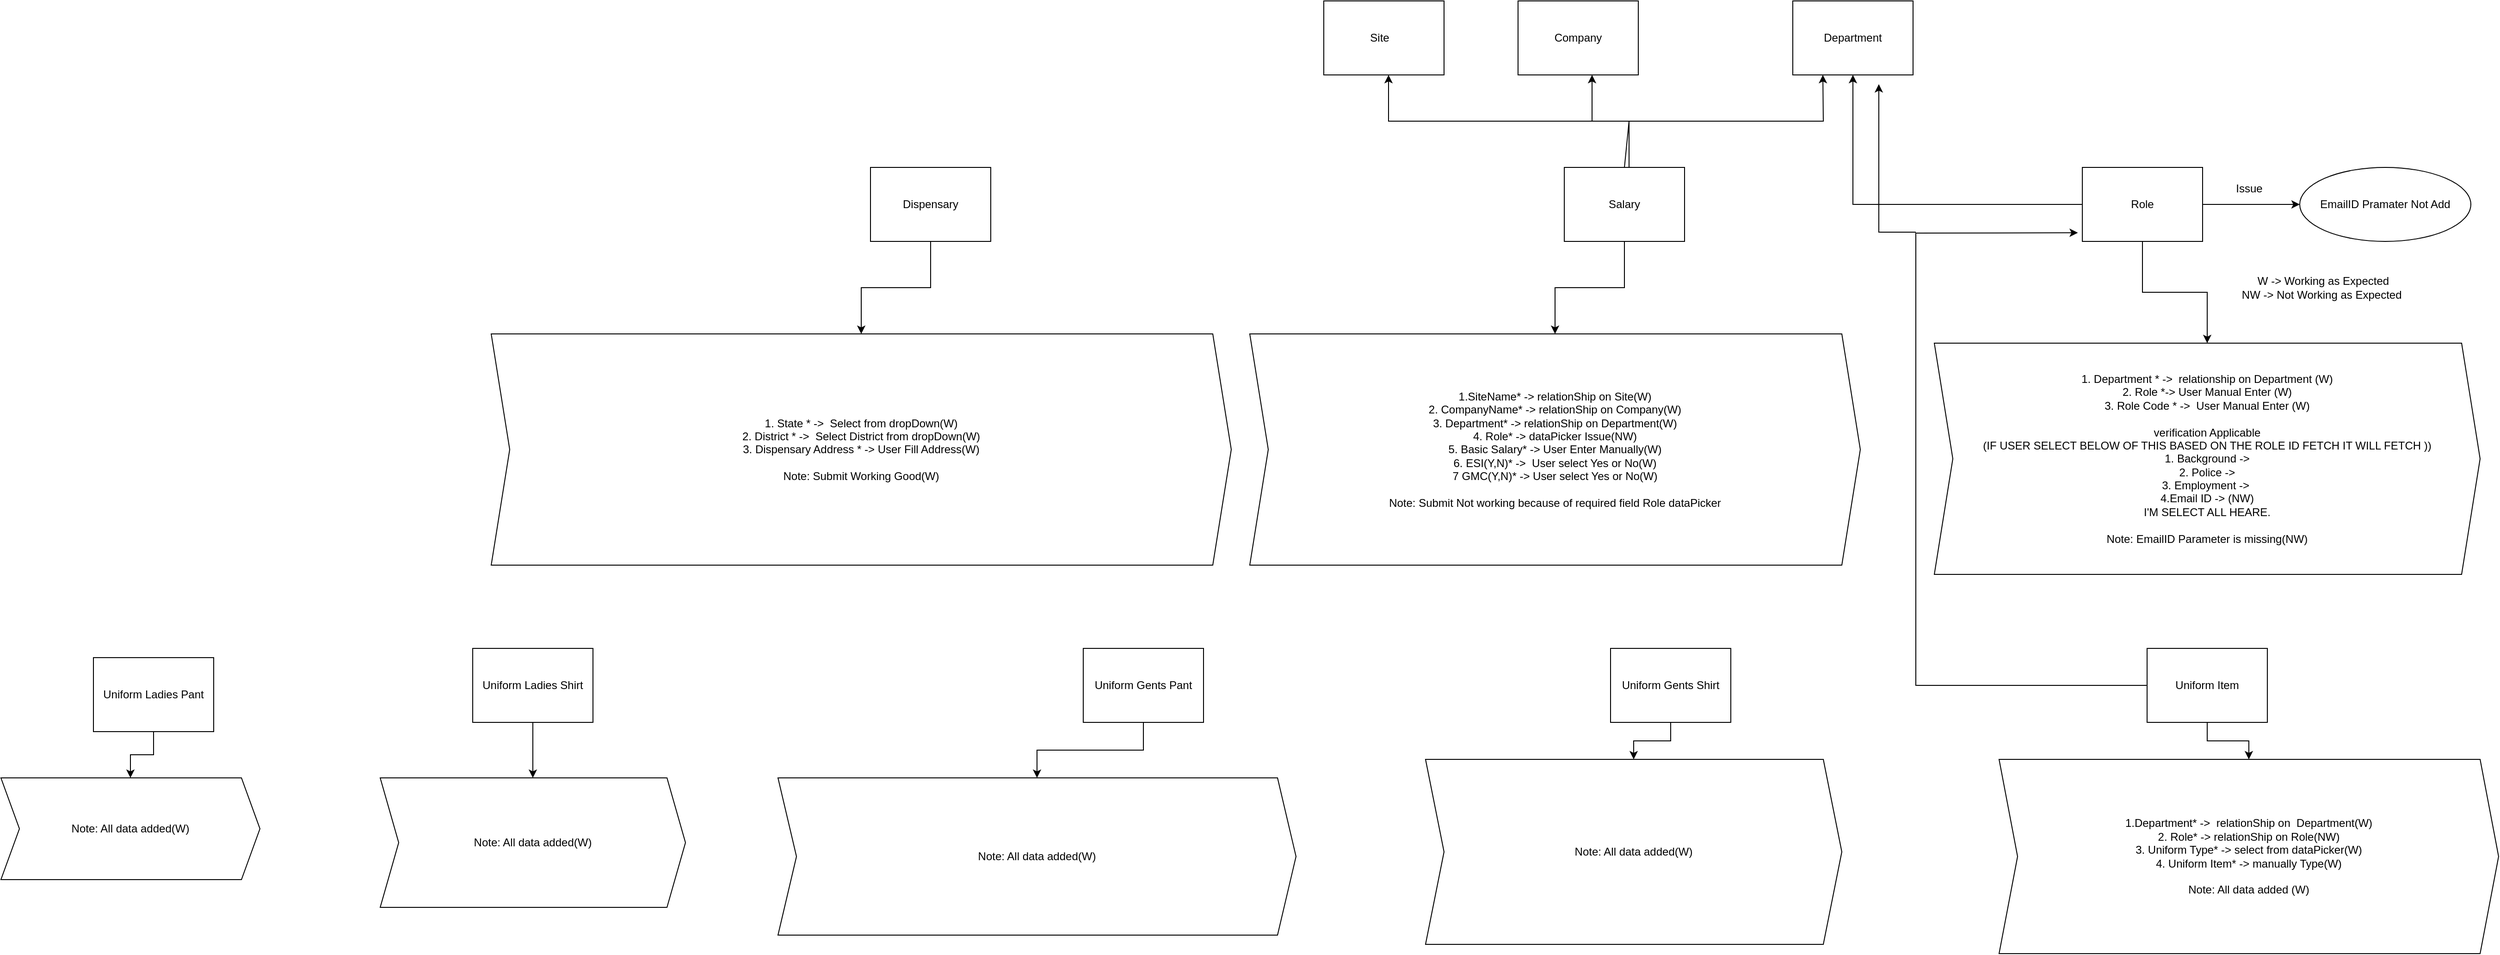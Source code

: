 <mxfile version="21.5.2" type="github">
  <diagram name="Page-1" id="05lEyHZnRJ2rUjq3MMCW">
    <mxGraphModel dx="3774" dy="1351" grid="1" gridSize="10" guides="1" tooltips="1" connect="1" arrows="1" fold="1" page="1" pageScale="1" pageWidth="827" pageHeight="1169" math="0" shadow="0">
      <root>
        <mxCell id="0" />
        <mxCell id="1" parent="0" />
        <mxCell id="I5HfIbf65Nx03JaSf2Iz-13" value="" style="rounded=0;whiteSpace=wrap;html=1;" vertex="1" parent="1">
          <mxGeometry x="190" y="710" width="130" height="80" as="geometry" />
        </mxCell>
        <mxCell id="I5HfIbf65Nx03JaSf2Iz-14" value="Site&lt;br&gt;" style="text;html=1;align=center;verticalAlign=middle;resizable=0;points=[];autosize=1;strokeColor=none;fillColor=none;" vertex="1" parent="1">
          <mxGeometry x="230" y="735" width="40" height="30" as="geometry" />
        </mxCell>
        <mxCell id="I5HfIbf65Nx03JaSf2Iz-17" value="Company" style="rounded=0;whiteSpace=wrap;html=1;" vertex="1" parent="1">
          <mxGeometry x="400" y="710" width="130" height="80" as="geometry" />
        </mxCell>
        <mxCell id="I5HfIbf65Nx03JaSf2Iz-26" value="Department" style="rounded=0;whiteSpace=wrap;html=1;" vertex="1" parent="1">
          <mxGeometry x="697" y="710" width="130" height="80" as="geometry" />
        </mxCell>
        <mxCell id="I5HfIbf65Nx03JaSf2Iz-34" value="" style="edgeStyle=orthogonalEdgeStyle;rounded=0;orthogonalLoop=1;jettySize=auto;html=1;" edge="1" parent="1" source="I5HfIbf65Nx03JaSf2Iz-29" target="I5HfIbf65Nx03JaSf2Iz-33">
          <mxGeometry relative="1" as="geometry" />
        </mxCell>
        <mxCell id="I5HfIbf65Nx03JaSf2Iz-37" value="" style="edgeStyle=orthogonalEdgeStyle;rounded=0;orthogonalLoop=1;jettySize=auto;html=1;" edge="1" parent="1" source="I5HfIbf65Nx03JaSf2Iz-29" target="I5HfIbf65Nx03JaSf2Iz-36">
          <mxGeometry relative="1" as="geometry" />
        </mxCell>
        <mxCell id="I5HfIbf65Nx03JaSf2Iz-29" value="Role" style="rounded=0;whiteSpace=wrap;html=1;" vertex="1" parent="1">
          <mxGeometry x="1010" y="890" width="130" height="80" as="geometry" />
        </mxCell>
        <mxCell id="I5HfIbf65Nx03JaSf2Iz-30" value="" style="endArrow=classic;html=1;rounded=0;entryX=0.5;entryY=1;entryDx=0;entryDy=0;exitX=0;exitY=0.5;exitDx=0;exitDy=0;" edge="1" parent="1" source="I5HfIbf65Nx03JaSf2Iz-29" target="I5HfIbf65Nx03JaSf2Iz-26">
          <mxGeometry width="50" height="50" relative="1" as="geometry">
            <mxPoint x="320" y="930" as="sourcePoint" />
            <mxPoint x="370" y="880" as="targetPoint" />
            <Array as="points">
              <mxPoint x="762" y="930" />
            </Array>
          </mxGeometry>
        </mxCell>
        <mxCell id="I5HfIbf65Nx03JaSf2Iz-33" value="1. Department * -&amp;gt;&amp;nbsp; relationship on Department (W)&lt;br&gt;2. Role *-&amp;gt; User Manual Enter (W)&lt;br&gt;3. Role Code * -&amp;gt;&amp;nbsp; User Manual Enter (W)&lt;br&gt;&lt;br&gt;verification Applicable&lt;br&gt;(IF USER SELECT BELOW OF THIS BASED ON THE ROLE ID FETCH IT WILL FETCH ))&lt;br&gt;1. Background -&amp;gt;&lt;br&gt;2. Police -&amp;gt;&lt;br&gt;3. Employment -&amp;gt;&amp;nbsp;&lt;br&gt;4.Email ID -&amp;gt; (NW)&lt;br&gt;I&#39;M SELECT ALL HEARE.&lt;br&gt;&lt;br&gt;Note: EmailID Parameter is missing(NW)" style="shape=step;perimeter=stepPerimeter;whiteSpace=wrap;html=1;fixedSize=1;rounded=0;" vertex="1" parent="1">
          <mxGeometry x="850" y="1080" width="590" height="250" as="geometry" />
        </mxCell>
        <mxCell id="I5HfIbf65Nx03JaSf2Iz-35" value="W -&amp;gt; Working as Expected&lt;br&gt;NW -&amp;gt; Not Working as Expected&amp;nbsp;" style="text;html=1;align=center;verticalAlign=middle;resizable=0;points=[];autosize=1;strokeColor=none;fillColor=none;" vertex="1" parent="1">
          <mxGeometry x="1170" y="1000" width="200" height="40" as="geometry" />
        </mxCell>
        <mxCell id="I5HfIbf65Nx03JaSf2Iz-36" value="EmailID Pramater Not Add" style="ellipse;whiteSpace=wrap;html=1;rounded=0;" vertex="1" parent="1">
          <mxGeometry x="1245" y="890" width="185" height="80" as="geometry" />
        </mxCell>
        <mxCell id="I5HfIbf65Nx03JaSf2Iz-38" value="Issue" style="text;html=1;align=center;verticalAlign=middle;resizable=0;points=[];autosize=1;strokeColor=none;fillColor=none;" vertex="1" parent="1">
          <mxGeometry x="1165" y="898" width="50" height="30" as="geometry" />
        </mxCell>
        <mxCell id="I5HfIbf65Nx03JaSf2Iz-42" value="" style="edgeStyle=orthogonalEdgeStyle;rounded=0;orthogonalLoop=1;jettySize=auto;html=1;" edge="1" parent="1" source="I5HfIbf65Nx03JaSf2Iz-40" target="I5HfIbf65Nx03JaSf2Iz-41">
          <mxGeometry relative="1" as="geometry" />
        </mxCell>
        <mxCell id="I5HfIbf65Nx03JaSf2Iz-40" value="Salary" style="rounded=0;whiteSpace=wrap;html=1;" vertex="1" parent="1">
          <mxGeometry x="450" y="890" width="130" height="80" as="geometry" />
        </mxCell>
        <mxCell id="I5HfIbf65Nx03JaSf2Iz-41" value="1.SiteName* -&amp;gt; relationShip on Site(W)&lt;br&gt;2. CompanyName* -&amp;gt; relationShip on Company(W)&lt;br&gt;3. Department* -&amp;gt; relationShip on Department(W)&lt;br&gt;4. Role* -&amp;gt; dataPicker Issue(NW)&lt;br&gt;5. Basic Salary* -&amp;gt; User Enter Manually(W)&lt;br&gt;6. ESI(Y,N)* -&amp;gt;&amp;nbsp; User select Yes or No(W)&lt;br&gt;7 GMC(Y,N)* -&amp;gt; User select Yes or No(W)&lt;br&gt;&lt;br&gt;Note: Submit Not working because of required field Role dataPicker" style="shape=step;perimeter=stepPerimeter;whiteSpace=wrap;html=1;fixedSize=1;rounded=0;" vertex="1" parent="1">
          <mxGeometry x="110" y="1070" width="660" height="250" as="geometry" />
        </mxCell>
        <mxCell id="I5HfIbf65Nx03JaSf2Iz-43" value="" style="endArrow=classic;html=1;rounded=0;exitX=0.5;exitY=0;exitDx=0;exitDy=0;" edge="1" parent="1" source="I5HfIbf65Nx03JaSf2Iz-40">
          <mxGeometry width="50" height="50" relative="1" as="geometry">
            <mxPoint x="210" y="840" as="sourcePoint" />
            <mxPoint x="260" y="790" as="targetPoint" />
            <Array as="points">
              <mxPoint x="520" y="840" />
              <mxPoint x="260" y="840" />
            </Array>
          </mxGeometry>
        </mxCell>
        <mxCell id="I5HfIbf65Nx03JaSf2Iz-44" value="" style="endArrow=classic;html=1;rounded=0;" edge="1" parent="1">
          <mxGeometry width="50" height="50" relative="1" as="geometry">
            <mxPoint x="520" y="840" as="sourcePoint" />
            <mxPoint x="480" y="790" as="targetPoint" />
            <Array as="points">
              <mxPoint x="480" y="840" />
            </Array>
          </mxGeometry>
        </mxCell>
        <mxCell id="I5HfIbf65Nx03JaSf2Iz-45" value="" style="endArrow=classic;html=1;rounded=0;entryX=0.25;entryY=1;entryDx=0;entryDy=0;" edge="1" parent="1" target="I5HfIbf65Nx03JaSf2Iz-26">
          <mxGeometry width="50" height="50" relative="1" as="geometry">
            <mxPoint x="520" y="890" as="sourcePoint" />
            <mxPoint x="570" y="840" as="targetPoint" />
            <Array as="points">
              <mxPoint x="520" y="840" />
              <mxPoint x="730" y="840" />
            </Array>
          </mxGeometry>
        </mxCell>
        <mxCell id="I5HfIbf65Nx03JaSf2Iz-48" value="" style="edgeStyle=orthogonalEdgeStyle;rounded=0;orthogonalLoop=1;jettySize=auto;html=1;" edge="1" parent="1" source="I5HfIbf65Nx03JaSf2Iz-46" target="I5HfIbf65Nx03JaSf2Iz-47">
          <mxGeometry relative="1" as="geometry" />
        </mxCell>
        <mxCell id="I5HfIbf65Nx03JaSf2Iz-46" value="Dispensary" style="rounded=0;whiteSpace=wrap;html=1;" vertex="1" parent="1">
          <mxGeometry x="-300" y="890" width="130" height="80" as="geometry" />
        </mxCell>
        <mxCell id="I5HfIbf65Nx03JaSf2Iz-47" value="1. State * -&amp;gt;&amp;nbsp; Select from dropDown(W)&lt;br&gt;2. District * -&amp;gt;&amp;nbsp; Select District from dropDown(W)&lt;br&gt;3. Dispensary Address * -&amp;gt; User Fill Address(W)&lt;br&gt;&lt;br&gt;Note: Submit Working Good(W)" style="shape=step;perimeter=stepPerimeter;whiteSpace=wrap;html=1;fixedSize=1;rounded=0;" vertex="1" parent="1">
          <mxGeometry x="-710" y="1070" width="800" height="250" as="geometry" />
        </mxCell>
        <mxCell id="I5HfIbf65Nx03JaSf2Iz-51" value="" style="edgeStyle=orthogonalEdgeStyle;rounded=0;orthogonalLoop=1;jettySize=auto;html=1;" edge="1" parent="1" source="I5HfIbf65Nx03JaSf2Iz-49" target="I5HfIbf65Nx03JaSf2Iz-50">
          <mxGeometry relative="1" as="geometry" />
        </mxCell>
        <mxCell id="I5HfIbf65Nx03JaSf2Iz-49" value="Uniform Item" style="rounded=0;whiteSpace=wrap;html=1;" vertex="1" parent="1">
          <mxGeometry x="1080" y="1410" width="130" height="80" as="geometry" />
        </mxCell>
        <mxCell id="I5HfIbf65Nx03JaSf2Iz-50" value="1.Department* -&amp;gt;&amp;nbsp; relationShip on&amp;nbsp; Department(W)&lt;br&gt;2. Role* -&amp;gt; relationShip on Role(NW)&lt;br&gt;3. Uniform Type* -&amp;gt; select from dataPicker(W)&lt;br&gt;4. Uniform Item* -&amp;gt; manually Type(W)&lt;br&gt;&lt;br&gt;Note: All data added (W)" style="shape=step;perimeter=stepPerimeter;whiteSpace=wrap;html=1;fixedSize=1;rounded=0;" vertex="1" parent="1">
          <mxGeometry x="920" y="1530" width="540" height="210" as="geometry" />
        </mxCell>
        <mxCell id="I5HfIbf65Nx03JaSf2Iz-54" value="" style="edgeStyle=orthogonalEdgeStyle;rounded=0;orthogonalLoop=1;jettySize=auto;html=1;" edge="1" parent="1" source="I5HfIbf65Nx03JaSf2Iz-52" target="I5HfIbf65Nx03JaSf2Iz-53">
          <mxGeometry relative="1" as="geometry" />
        </mxCell>
        <mxCell id="I5HfIbf65Nx03JaSf2Iz-52" value="Uniform Gents Shirt" style="rounded=0;whiteSpace=wrap;html=1;" vertex="1" parent="1">
          <mxGeometry x="500" y="1410" width="130" height="80" as="geometry" />
        </mxCell>
        <mxCell id="I5HfIbf65Nx03JaSf2Iz-53" value="Note: All data added(W)" style="shape=step;perimeter=stepPerimeter;whiteSpace=wrap;html=1;fixedSize=1;rounded=0;" vertex="1" parent="1">
          <mxGeometry x="300" y="1530" width="450" height="200" as="geometry" />
        </mxCell>
        <mxCell id="I5HfIbf65Nx03JaSf2Iz-55" value="" style="endArrow=classic;html=1;rounded=0;exitX=0;exitY=0.5;exitDx=0;exitDy=0;entryX=-0.037;entryY=0.883;entryDx=0;entryDy=0;entryPerimeter=0;" edge="1" parent="1" source="I5HfIbf65Nx03JaSf2Iz-49" target="I5HfIbf65Nx03JaSf2Iz-29">
          <mxGeometry width="50" height="50" relative="1" as="geometry">
            <mxPoint x="930" y="1420" as="sourcePoint" />
            <mxPoint x="1000" y="800" as="targetPoint" />
            <Array as="points">
              <mxPoint x="830" y="1450" />
              <mxPoint x="830" y="961" />
            </Array>
          </mxGeometry>
        </mxCell>
        <mxCell id="I5HfIbf65Nx03JaSf2Iz-56" value="" style="endArrow=classic;html=1;rounded=0;" edge="1" parent="1">
          <mxGeometry width="50" height="50" relative="1" as="geometry">
            <mxPoint x="830" y="960" as="sourcePoint" />
            <mxPoint x="790" y="800" as="targetPoint" />
            <Array as="points">
              <mxPoint x="790" y="960" />
            </Array>
          </mxGeometry>
        </mxCell>
        <mxCell id="I5HfIbf65Nx03JaSf2Iz-59" value="" style="edgeStyle=orthogonalEdgeStyle;rounded=0;orthogonalLoop=1;jettySize=auto;html=1;" edge="1" parent="1" source="I5HfIbf65Nx03JaSf2Iz-57" target="I5HfIbf65Nx03JaSf2Iz-58">
          <mxGeometry relative="1" as="geometry" />
        </mxCell>
        <mxCell id="I5HfIbf65Nx03JaSf2Iz-57" value="Uniform Gents Pant" style="rounded=0;whiteSpace=wrap;html=1;" vertex="1" parent="1">
          <mxGeometry x="-70" y="1410" width="130" height="80" as="geometry" />
        </mxCell>
        <mxCell id="I5HfIbf65Nx03JaSf2Iz-58" value="Note: All data added(W)" style="shape=step;perimeter=stepPerimeter;whiteSpace=wrap;html=1;fixedSize=1;rounded=0;" vertex="1" parent="1">
          <mxGeometry x="-400" y="1550" width="560" height="170" as="geometry" />
        </mxCell>
        <mxCell id="I5HfIbf65Nx03JaSf2Iz-62" value="" style="edgeStyle=orthogonalEdgeStyle;rounded=0;orthogonalLoop=1;jettySize=auto;html=1;" edge="1" parent="1" source="I5HfIbf65Nx03JaSf2Iz-60" target="I5HfIbf65Nx03JaSf2Iz-61">
          <mxGeometry relative="1" as="geometry" />
        </mxCell>
        <mxCell id="I5HfIbf65Nx03JaSf2Iz-60" value="Uniform Ladies Shirt" style="rounded=0;whiteSpace=wrap;html=1;" vertex="1" parent="1">
          <mxGeometry x="-730" y="1410" width="130" height="80" as="geometry" />
        </mxCell>
        <mxCell id="I5HfIbf65Nx03JaSf2Iz-61" value="Note: All data added(W)" style="shape=step;perimeter=stepPerimeter;whiteSpace=wrap;html=1;fixedSize=1;rounded=0;" vertex="1" parent="1">
          <mxGeometry x="-830" y="1550" width="330" height="140" as="geometry" />
        </mxCell>
        <mxCell id="I5HfIbf65Nx03JaSf2Iz-65" value="" style="edgeStyle=orthogonalEdgeStyle;rounded=0;orthogonalLoop=1;jettySize=auto;html=1;" edge="1" parent="1" source="I5HfIbf65Nx03JaSf2Iz-63" target="I5HfIbf65Nx03JaSf2Iz-64">
          <mxGeometry relative="1" as="geometry" />
        </mxCell>
        <mxCell id="I5HfIbf65Nx03JaSf2Iz-63" value="Uniform Ladies Pant" style="rounded=0;whiteSpace=wrap;html=1;" vertex="1" parent="1">
          <mxGeometry x="-1140" y="1420" width="130" height="80" as="geometry" />
        </mxCell>
        <mxCell id="I5HfIbf65Nx03JaSf2Iz-64" value="Note: All data added(W)" style="shape=step;perimeter=stepPerimeter;whiteSpace=wrap;html=1;fixedSize=1;rounded=0;" vertex="1" parent="1">
          <mxGeometry x="-1240" y="1550" width="280" height="110" as="geometry" />
        </mxCell>
      </root>
    </mxGraphModel>
  </diagram>
</mxfile>
